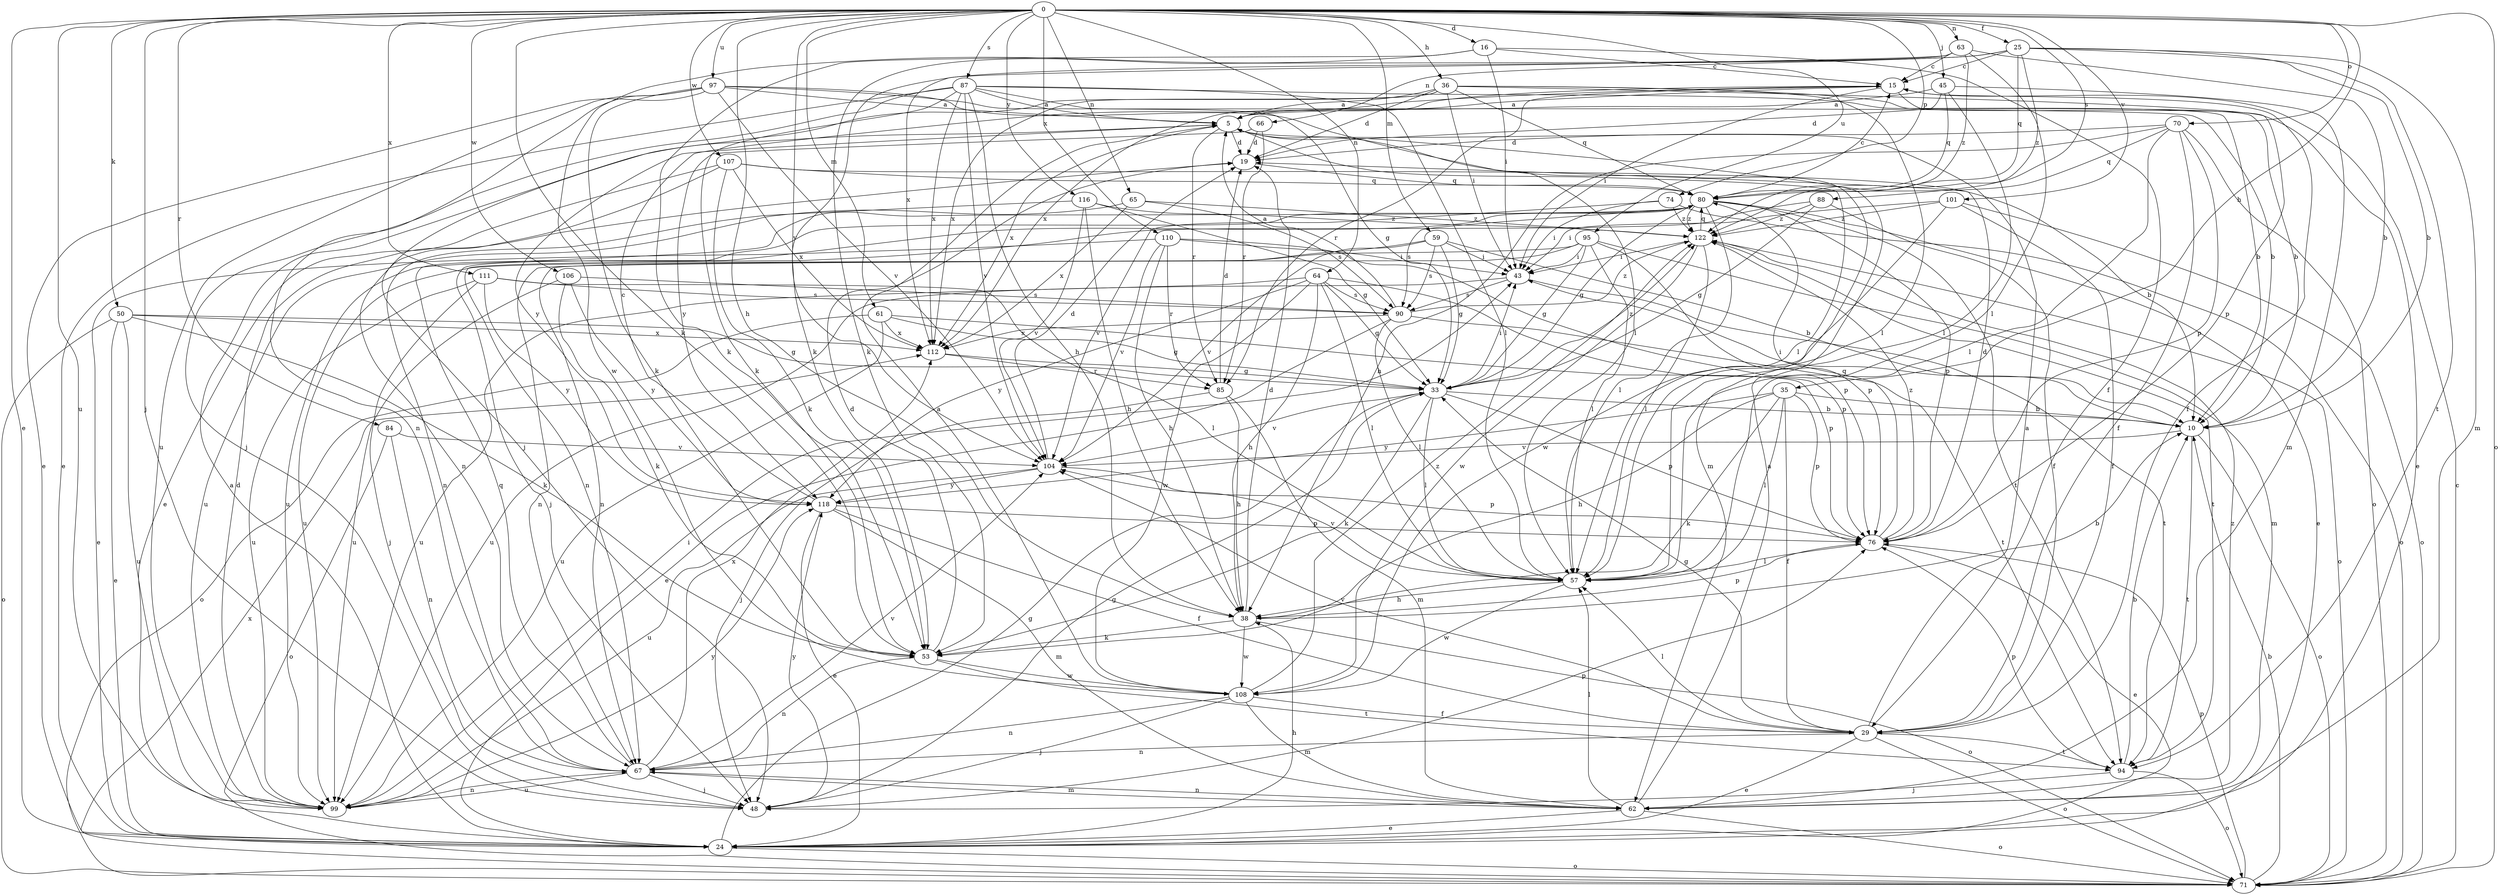 strict digraph  {
0;
5;
10;
15;
16;
19;
24;
25;
29;
33;
35;
36;
38;
43;
45;
48;
50;
53;
57;
59;
61;
62;
63;
64;
65;
66;
67;
70;
71;
74;
76;
80;
84;
85;
87;
88;
90;
94;
95;
97;
99;
101;
104;
106;
107;
108;
110;
111;
112;
116;
118;
122;
0 -> 16  [label=d];
0 -> 24  [label=e];
0 -> 25  [label=f];
0 -> 35  [label=h];
0 -> 36  [label=h];
0 -> 38  [label=h];
0 -> 45  [label=j];
0 -> 48  [label=j];
0 -> 50  [label=k];
0 -> 53  [label=k];
0 -> 59  [label=m];
0 -> 61  [label=m];
0 -> 63  [label=n];
0 -> 64  [label=n];
0 -> 65  [label=n];
0 -> 70  [label=o];
0 -> 71  [label=o];
0 -> 74  [label=p];
0 -> 84  [label=r];
0 -> 87  [label=s];
0 -> 88  [label=s];
0 -> 95  [label=u];
0 -> 97  [label=u];
0 -> 99  [label=u];
0 -> 101  [label=v];
0 -> 104  [label=v];
0 -> 106  [label=w];
0 -> 107  [label=w];
0 -> 110  [label=x];
0 -> 111  [label=x];
0 -> 116  [label=y];
5 -> 19  [label=d];
5 -> 57  [label=l];
5 -> 62  [label=m];
5 -> 85  [label=r];
5 -> 112  [label=x];
5 -> 118  [label=y];
10 -> 43  [label=i];
10 -> 71  [label=o];
10 -> 94  [label=t];
10 -> 104  [label=v];
15 -> 5  [label=a];
15 -> 29  [label=f];
15 -> 43  [label=i];
15 -> 76  [label=p];
15 -> 85  [label=r];
15 -> 112  [label=x];
16 -> 15  [label=c];
16 -> 29  [label=f];
16 -> 43  [label=i];
16 -> 53  [label=k];
16 -> 108  [label=w];
19 -> 80  [label=q];
24 -> 5  [label=a];
24 -> 33  [label=g];
24 -> 38  [label=h];
24 -> 71  [label=o];
25 -> 10  [label=b];
25 -> 15  [label=c];
25 -> 53  [label=k];
25 -> 62  [label=m];
25 -> 66  [label=n];
25 -> 80  [label=q];
25 -> 94  [label=t];
25 -> 122  [label=z];
29 -> 5  [label=a];
29 -> 24  [label=e];
29 -> 33  [label=g];
29 -> 57  [label=l];
29 -> 67  [label=n];
29 -> 71  [label=o];
29 -> 94  [label=t];
29 -> 104  [label=v];
33 -> 10  [label=b];
33 -> 43  [label=i];
33 -> 53  [label=k];
33 -> 57  [label=l];
33 -> 76  [label=p];
33 -> 104  [label=v];
33 -> 122  [label=z];
35 -> 10  [label=b];
35 -> 29  [label=f];
35 -> 38  [label=h];
35 -> 53  [label=k];
35 -> 57  [label=l];
35 -> 76  [label=p];
35 -> 118  [label=y];
36 -> 5  [label=a];
36 -> 10  [label=b];
36 -> 19  [label=d];
36 -> 24  [label=e];
36 -> 43  [label=i];
36 -> 48  [label=j];
36 -> 57  [label=l];
36 -> 80  [label=q];
36 -> 112  [label=x];
38 -> 10  [label=b];
38 -> 19  [label=d];
38 -> 53  [label=k];
38 -> 71  [label=o];
38 -> 76  [label=p];
38 -> 108  [label=w];
43 -> 90  [label=s];
43 -> 94  [label=t];
43 -> 99  [label=u];
45 -> 5  [label=a];
45 -> 19  [label=d];
45 -> 57  [label=l];
45 -> 62  [label=m];
45 -> 80  [label=q];
48 -> 33  [label=g];
48 -> 76  [label=p];
48 -> 118  [label=y];
50 -> 24  [label=e];
50 -> 33  [label=g];
50 -> 53  [label=k];
50 -> 71  [label=o];
50 -> 99  [label=u];
50 -> 112  [label=x];
53 -> 19  [label=d];
53 -> 67  [label=n];
53 -> 94  [label=t];
53 -> 108  [label=w];
57 -> 38  [label=h];
57 -> 104  [label=v];
57 -> 108  [label=w];
59 -> 10  [label=b];
59 -> 33  [label=g];
59 -> 43  [label=i];
59 -> 67  [label=n];
59 -> 90  [label=s];
59 -> 104  [label=v];
61 -> 33  [label=g];
61 -> 71  [label=o];
61 -> 76  [label=p];
61 -> 99  [label=u];
61 -> 112  [label=x];
62 -> 5  [label=a];
62 -> 24  [label=e];
62 -> 57  [label=l];
62 -> 67  [label=n];
62 -> 71  [label=o];
62 -> 122  [label=z];
63 -> 10  [label=b];
63 -> 15  [label=c];
63 -> 53  [label=k];
63 -> 57  [label=l];
63 -> 112  [label=x];
63 -> 122  [label=z];
64 -> 33  [label=g];
64 -> 38  [label=h];
64 -> 57  [label=l];
64 -> 76  [label=p];
64 -> 90  [label=s];
64 -> 99  [label=u];
64 -> 108  [label=w];
64 -> 118  [label=y];
65 -> 90  [label=s];
65 -> 99  [label=u];
65 -> 112  [label=x];
65 -> 122  [label=z];
66 -> 19  [label=d];
66 -> 85  [label=r];
66 -> 118  [label=y];
67 -> 48  [label=j];
67 -> 62  [label=m];
67 -> 80  [label=q];
67 -> 99  [label=u];
67 -> 104  [label=v];
67 -> 112  [label=x];
70 -> 19  [label=d];
70 -> 29  [label=f];
70 -> 38  [label=h];
70 -> 57  [label=l];
70 -> 71  [label=o];
70 -> 76  [label=p];
70 -> 80  [label=q];
71 -> 10  [label=b];
71 -> 15  [label=c];
71 -> 76  [label=p];
71 -> 112  [label=x];
74 -> 43  [label=i];
74 -> 71  [label=o];
74 -> 104  [label=v];
74 -> 122  [label=z];
76 -> 19  [label=d];
76 -> 24  [label=e];
76 -> 57  [label=l];
76 -> 80  [label=q];
76 -> 122  [label=z];
80 -> 15  [label=c];
80 -> 24  [label=e];
80 -> 33  [label=g];
80 -> 48  [label=j];
80 -> 57  [label=l];
80 -> 76  [label=p];
80 -> 90  [label=s];
80 -> 94  [label=t];
80 -> 99  [label=u];
80 -> 122  [label=z];
84 -> 67  [label=n];
84 -> 71  [label=o];
84 -> 104  [label=v];
85 -> 19  [label=d];
85 -> 38  [label=h];
85 -> 48  [label=j];
85 -> 62  [label=m];
87 -> 5  [label=a];
87 -> 10  [label=b];
87 -> 24  [label=e];
87 -> 33  [label=g];
87 -> 38  [label=h];
87 -> 48  [label=j];
87 -> 53  [label=k];
87 -> 57  [label=l];
87 -> 104  [label=v];
87 -> 112  [label=x];
88 -> 29  [label=f];
88 -> 33  [label=g];
88 -> 67  [label=n];
88 -> 122  [label=z];
90 -> 5  [label=a];
90 -> 24  [label=e];
90 -> 57  [label=l];
90 -> 94  [label=t];
90 -> 112  [label=x];
90 -> 122  [label=z];
94 -> 10  [label=b];
94 -> 48  [label=j];
94 -> 71  [label=o];
94 -> 76  [label=p];
95 -> 33  [label=g];
95 -> 43  [label=i];
95 -> 57  [label=l];
95 -> 62  [label=m];
95 -> 67  [label=n];
95 -> 76  [label=p];
95 -> 99  [label=u];
97 -> 5  [label=a];
97 -> 10  [label=b];
97 -> 24  [label=e];
97 -> 53  [label=k];
97 -> 57  [label=l];
97 -> 67  [label=n];
97 -> 99  [label=u];
97 -> 104  [label=v];
99 -> 19  [label=d];
99 -> 43  [label=i];
99 -> 67  [label=n];
99 -> 118  [label=y];
101 -> 29  [label=f];
101 -> 43  [label=i];
101 -> 71  [label=o];
101 -> 108  [label=w];
101 -> 122  [label=z];
104 -> 19  [label=d];
104 -> 76  [label=p];
104 -> 99  [label=u];
104 -> 118  [label=y];
106 -> 53  [label=k];
106 -> 90  [label=s];
106 -> 99  [label=u];
106 -> 118  [label=y];
107 -> 10  [label=b];
107 -> 24  [label=e];
107 -> 53  [label=k];
107 -> 67  [label=n];
107 -> 80  [label=q];
107 -> 112  [label=x];
108 -> 5  [label=a];
108 -> 29  [label=f];
108 -> 48  [label=j];
108 -> 62  [label=m];
108 -> 67  [label=n];
108 -> 122  [label=z];
110 -> 24  [label=e];
110 -> 38  [label=h];
110 -> 43  [label=i];
110 -> 76  [label=p];
110 -> 85  [label=r];
110 -> 104  [label=v];
111 -> 48  [label=j];
111 -> 57  [label=l];
111 -> 90  [label=s];
111 -> 99  [label=u];
111 -> 118  [label=y];
112 -> 33  [label=g];
112 -> 85  [label=r];
116 -> 33  [label=g];
116 -> 38  [label=h];
116 -> 67  [label=n];
116 -> 104  [label=v];
116 -> 122  [label=z];
118 -> 15  [label=c];
118 -> 24  [label=e];
118 -> 29  [label=f];
118 -> 62  [label=m];
118 -> 76  [label=p];
122 -> 43  [label=i];
122 -> 57  [label=l];
122 -> 71  [label=o];
122 -> 80  [label=q];
122 -> 94  [label=t];
122 -> 108  [label=w];
}
